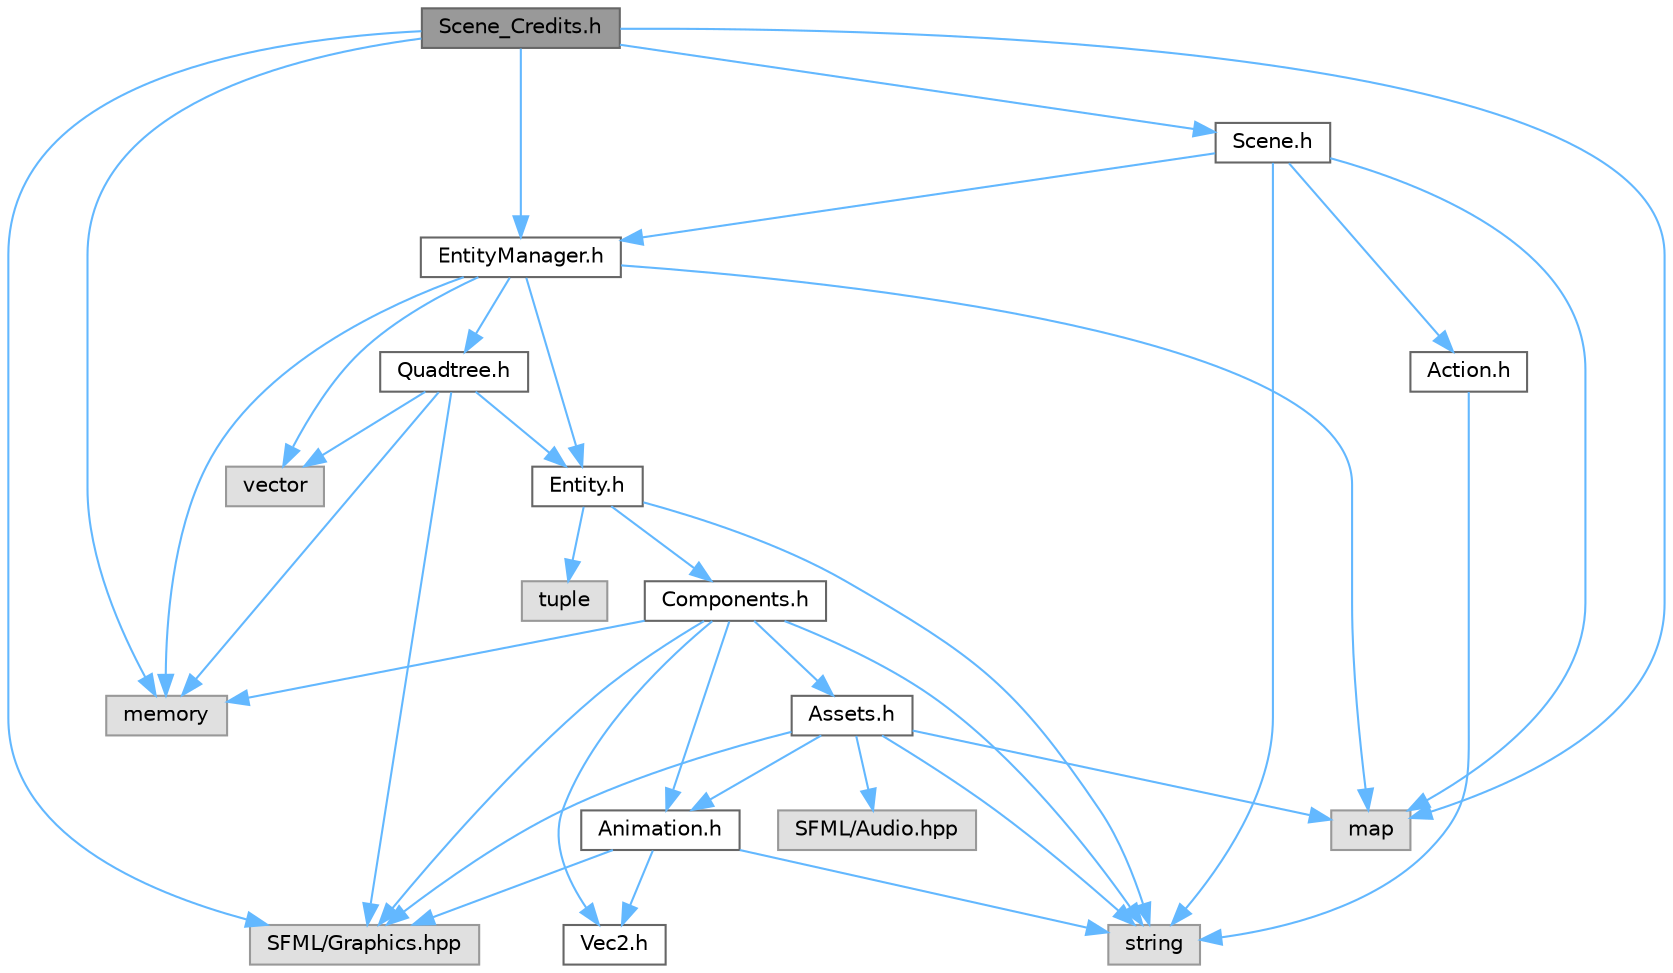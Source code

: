 digraph "Scene_Credits.h"
{
 // LATEX_PDF_SIZE
  bgcolor="transparent";
  edge [fontname=Helvetica,fontsize=10,labelfontname=Helvetica,labelfontsize=10];
  node [fontname=Helvetica,fontsize=10,shape=box,height=0.2,width=0.4];
  Node1 [id="Node000001",label="Scene_Credits.h",height=0.2,width=0.4,color="gray40", fillcolor="grey60", style="filled", fontcolor="black",tooltip=" "];
  Node1 -> Node2 [id="edge37_Node000001_Node000002",color="steelblue1",style="solid",tooltip=" "];
  Node2 [id="Node000002",label="EntityManager.h",height=0.2,width=0.4,color="grey40", fillcolor="white", style="filled",URL="$_entity_manager_8h.html",tooltip=" "];
  Node2 -> Node3 [id="edge38_Node000002_Node000003",color="steelblue1",style="solid",tooltip=" "];
  Node3 [id="Node000003",label="vector",height=0.2,width=0.4,color="grey60", fillcolor="#E0E0E0", style="filled",tooltip=" "];
  Node2 -> Node4 [id="edge39_Node000002_Node000004",color="steelblue1",style="solid",tooltip=" "];
  Node4 [id="Node000004",label="memory",height=0.2,width=0.4,color="grey60", fillcolor="#E0E0E0", style="filled",tooltip=" "];
  Node2 -> Node5 [id="edge40_Node000002_Node000005",color="steelblue1",style="solid",tooltip=" "];
  Node5 [id="Node000005",label="map",height=0.2,width=0.4,color="grey60", fillcolor="#E0E0E0", style="filled",tooltip=" "];
  Node2 -> Node6 [id="edge41_Node000002_Node000006",color="steelblue1",style="solid",tooltip=" "];
  Node6 [id="Node000006",label="Entity.h",height=0.2,width=0.4,color="grey40", fillcolor="white", style="filled",URL="$_entity_8h.html",tooltip=" "];
  Node6 -> Node7 [id="edge42_Node000006_Node000007",color="steelblue1",style="solid",tooltip=" "];
  Node7 [id="Node000007",label="Components.h",height=0.2,width=0.4,color="grey40", fillcolor="white", style="filled",URL="$_components_8h.html",tooltip=" "];
  Node7 -> Node8 [id="edge43_Node000007_Node000008",color="steelblue1",style="solid",tooltip=" "];
  Node8 [id="Node000008",label="Animation.h",height=0.2,width=0.4,color="grey40", fillcolor="white", style="filled",URL="$_animation_8h.html",tooltip=" "];
  Node8 -> Node9 [id="edge44_Node000008_Node000009",color="steelblue1",style="solid",tooltip=" "];
  Node9 [id="Node000009",label="SFML/Graphics.hpp",height=0.2,width=0.4,color="grey60", fillcolor="#E0E0E0", style="filled",tooltip=" "];
  Node8 -> Node10 [id="edge45_Node000008_Node000010",color="steelblue1",style="solid",tooltip=" "];
  Node10 [id="Node000010",label="Vec2.h",height=0.2,width=0.4,color="grey40", fillcolor="white", style="filled",URL="$_vec2_8h.html",tooltip=" "];
  Node8 -> Node11 [id="edge46_Node000008_Node000011",color="steelblue1",style="solid",tooltip=" "];
  Node11 [id="Node000011",label="string",height=0.2,width=0.4,color="grey60", fillcolor="#E0E0E0", style="filled",tooltip=" "];
  Node7 -> Node12 [id="edge47_Node000007_Node000012",color="steelblue1",style="solid",tooltip=" "];
  Node12 [id="Node000012",label="Assets.h",height=0.2,width=0.4,color="grey40", fillcolor="white", style="filled",URL="$_assets_8h.html",tooltip=" "];
  Node12 -> Node5 [id="edge48_Node000012_Node000005",color="steelblue1",style="solid",tooltip=" "];
  Node12 -> Node11 [id="edge49_Node000012_Node000011",color="steelblue1",style="solid",tooltip=" "];
  Node12 -> Node9 [id="edge50_Node000012_Node000009",color="steelblue1",style="solid",tooltip=" "];
  Node12 -> Node13 [id="edge51_Node000012_Node000013",color="steelblue1",style="solid",tooltip=" "];
  Node13 [id="Node000013",label="SFML/Audio.hpp",height=0.2,width=0.4,color="grey60", fillcolor="#E0E0E0", style="filled",tooltip=" "];
  Node12 -> Node8 [id="edge52_Node000012_Node000008",color="steelblue1",style="solid",tooltip=" "];
  Node7 -> Node10 [id="edge53_Node000007_Node000010",color="steelblue1",style="solid",tooltip=" "];
  Node7 -> Node11 [id="edge54_Node000007_Node000011",color="steelblue1",style="solid",tooltip=" "];
  Node7 -> Node9 [id="edge55_Node000007_Node000009",color="steelblue1",style="solid",tooltip=" "];
  Node7 -> Node4 [id="edge56_Node000007_Node000004",color="steelblue1",style="solid",tooltip=" "];
  Node6 -> Node11 [id="edge57_Node000006_Node000011",color="steelblue1",style="solid",tooltip=" "];
  Node6 -> Node14 [id="edge58_Node000006_Node000014",color="steelblue1",style="solid",tooltip=" "];
  Node14 [id="Node000014",label="tuple",height=0.2,width=0.4,color="grey60", fillcolor="#E0E0E0", style="filled",tooltip=" "];
  Node2 -> Node15 [id="edge59_Node000002_Node000015",color="steelblue1",style="solid",tooltip=" "];
  Node15 [id="Node000015",label="Quadtree.h",height=0.2,width=0.4,color="grey40", fillcolor="white", style="filled",URL="$_quadtree_8h.html",tooltip=" "];
  Node15 -> Node9 [id="edge60_Node000015_Node000009",color="steelblue1",style="solid",tooltip=" "];
  Node15 -> Node3 [id="edge61_Node000015_Node000003",color="steelblue1",style="solid",tooltip=" "];
  Node15 -> Node4 [id="edge62_Node000015_Node000004",color="steelblue1",style="solid",tooltip=" "];
  Node15 -> Node6 [id="edge63_Node000015_Node000006",color="steelblue1",style="solid",tooltip=" "];
  Node1 -> Node16 [id="edge64_Node000001_Node000016",color="steelblue1",style="solid",tooltip=" "];
  Node16 [id="Node000016",label="Scene.h",height=0.2,width=0.4,color="grey40", fillcolor="white", style="filled",URL="$_scene_8h.html",tooltip=" "];
  Node16 -> Node5 [id="edge65_Node000016_Node000005",color="steelblue1",style="solid",tooltip=" "];
  Node16 -> Node11 [id="edge66_Node000016_Node000011",color="steelblue1",style="solid",tooltip=" "];
  Node16 -> Node17 [id="edge67_Node000016_Node000017",color="steelblue1",style="solid",tooltip=" "];
  Node17 [id="Node000017",label="Action.h",height=0.2,width=0.4,color="grey40", fillcolor="white", style="filled",URL="$_action_8h.html",tooltip=" "];
  Node17 -> Node11 [id="edge68_Node000017_Node000011",color="steelblue1",style="solid",tooltip=" "];
  Node16 -> Node2 [id="edge69_Node000016_Node000002",color="steelblue1",style="solid",tooltip=" "];
  Node1 -> Node5 [id="edge70_Node000001_Node000005",color="steelblue1",style="solid",tooltip=" "];
  Node1 -> Node4 [id="edge71_Node000001_Node000004",color="steelblue1",style="solid",tooltip=" "];
  Node1 -> Node9 [id="edge72_Node000001_Node000009",color="steelblue1",style="solid",tooltip=" "];
}
